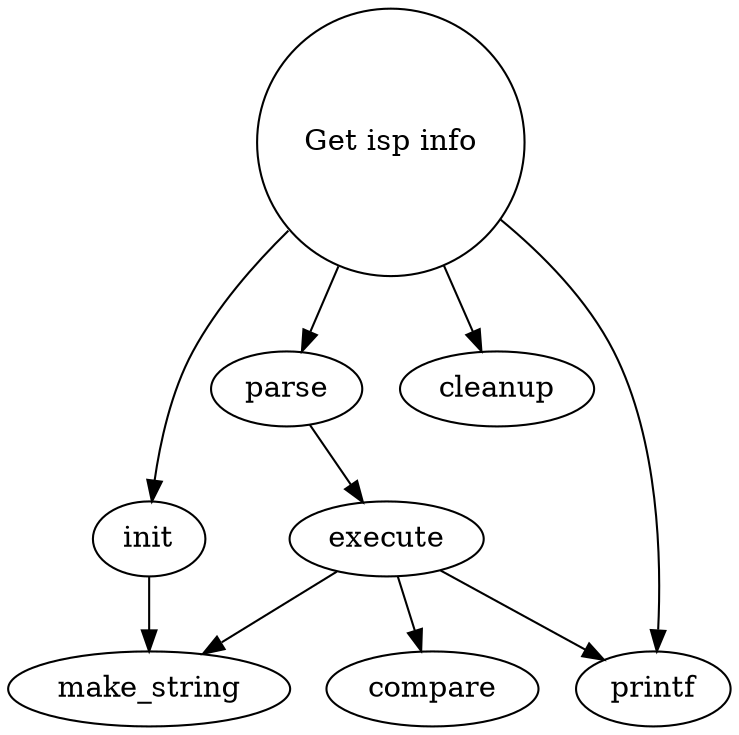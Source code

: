 digraph G {

get_isp_info -> parse -> execute;

get_isp_info -> init;

get_isp_info -> cleanup;

execute -> make_string;

execute -> printf

init -> make_string;

get_isp_info -> printf;

execute -> compare;
get_isp_info[shape=circle, label="Get isp info"];

}
